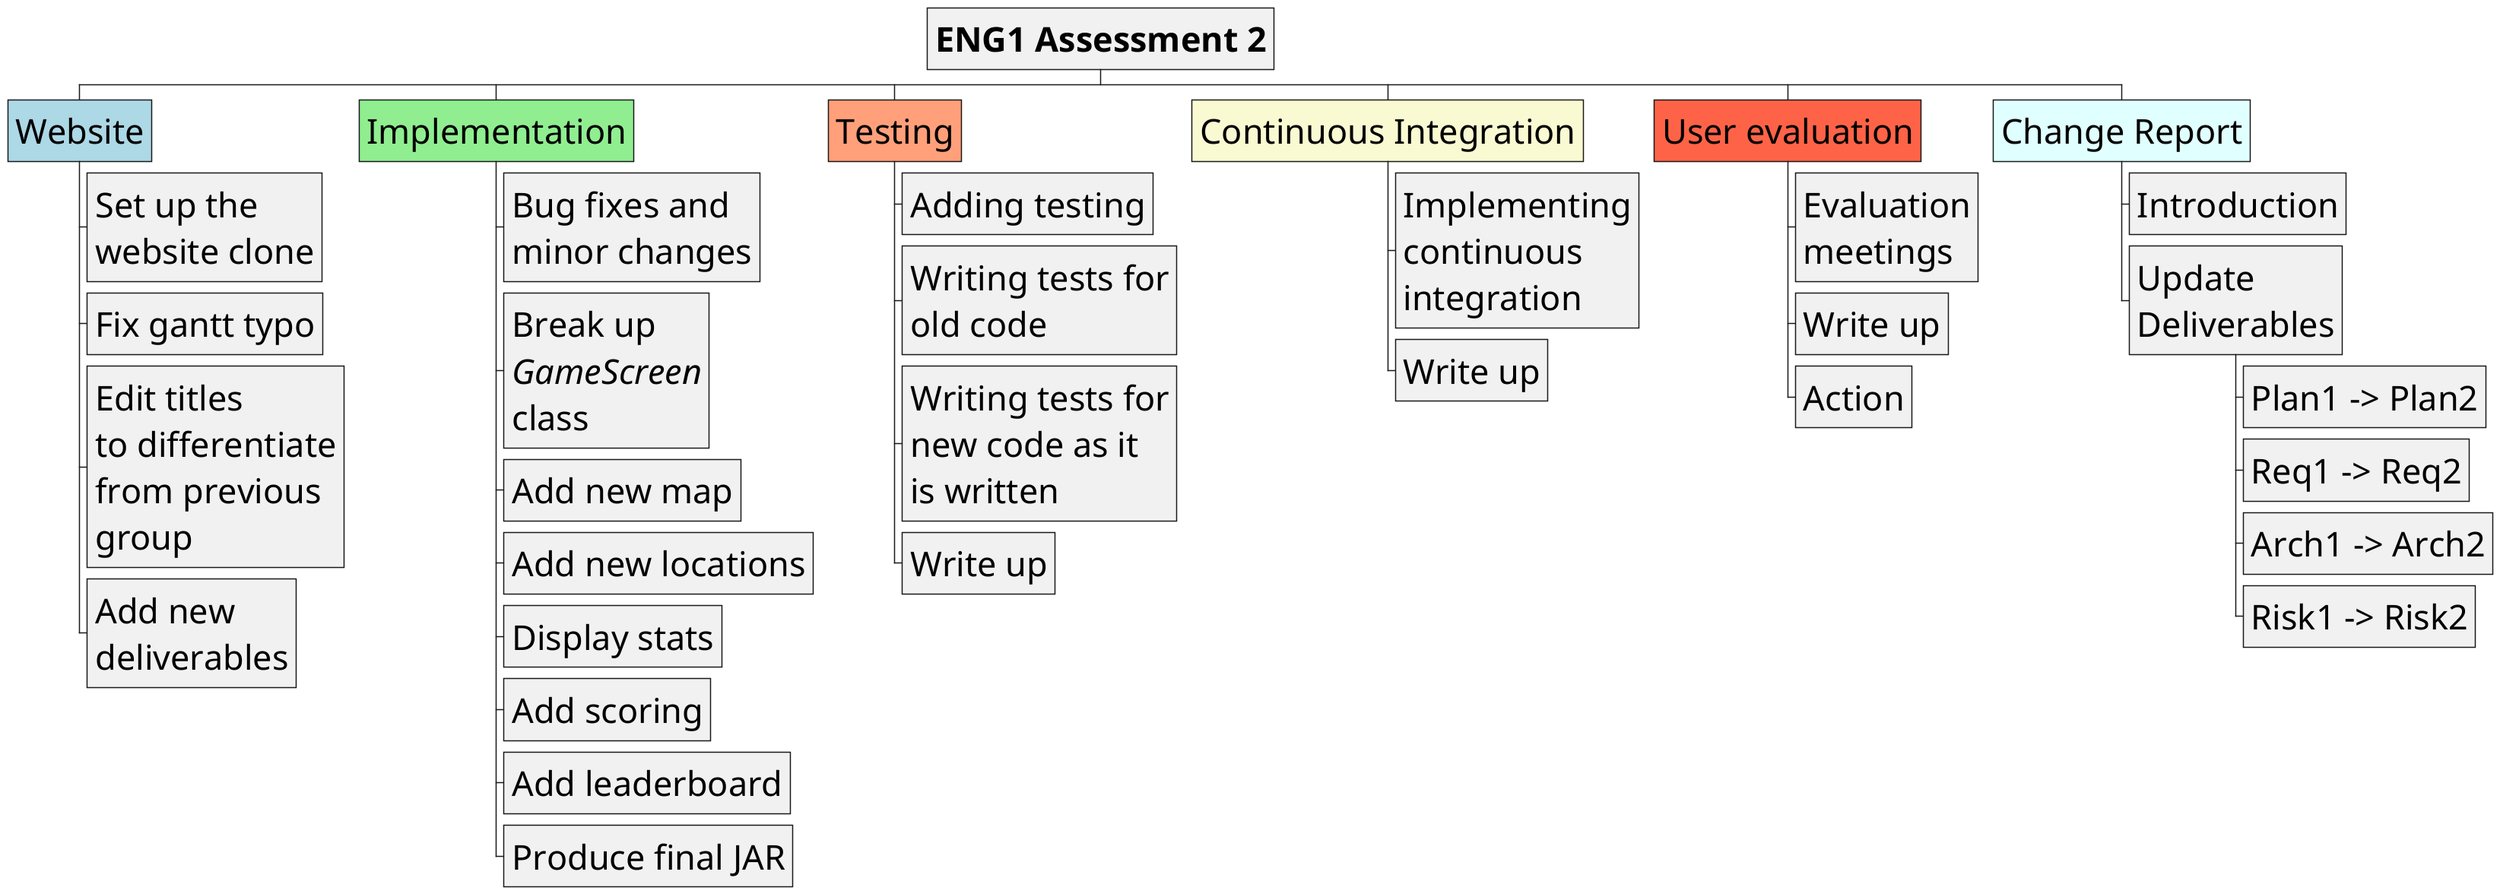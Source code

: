 @startwbs
'https://plantuml.com/wbs-diagram
<style>
wbsDiagram{
FontSize: 45
}
</style>
* **ENG1 Assessment 2**
**[#LightBlue] Website
*** Set up the\n\
website clone
*** Fix gantt typo
*** Edit titles\n\
to differentiate\n\
from previous\n\
group
*** Add new\n\
deliverables
**[#LightGreen] Implementation
*** Bug fixes and\n\
minor changes
*** Break up\n\
<i>GameScreen</i>\n\
class
*** Add new map
*** Add new locations
*** Display stats
*** Add scoring
*** Add leaderboard
*** Produce final JAR
**[#LightSalmon] Testing
*** Adding testing
*** Writing tests for\n\
old code
*** Writing tests for\n\
new code as it\n\
is written
*** Write up
**[#LightGoldenRodYellow] Continuous Integration
*** Implementing\n\
continuous\n\
integration
*** Write up
**[#Tomato] User evaluation
*** Evaluation\n\
meetings
*** Write up
*** Action
**[#LightCyan] Change Report
*** Introduction
*** Update\n\
Deliverables
**** Plan1 -> Plan2
**** Req1 -> Req2
**** Arch1 -> Arch2
**** Risk1 -> Risk2


@endwbs